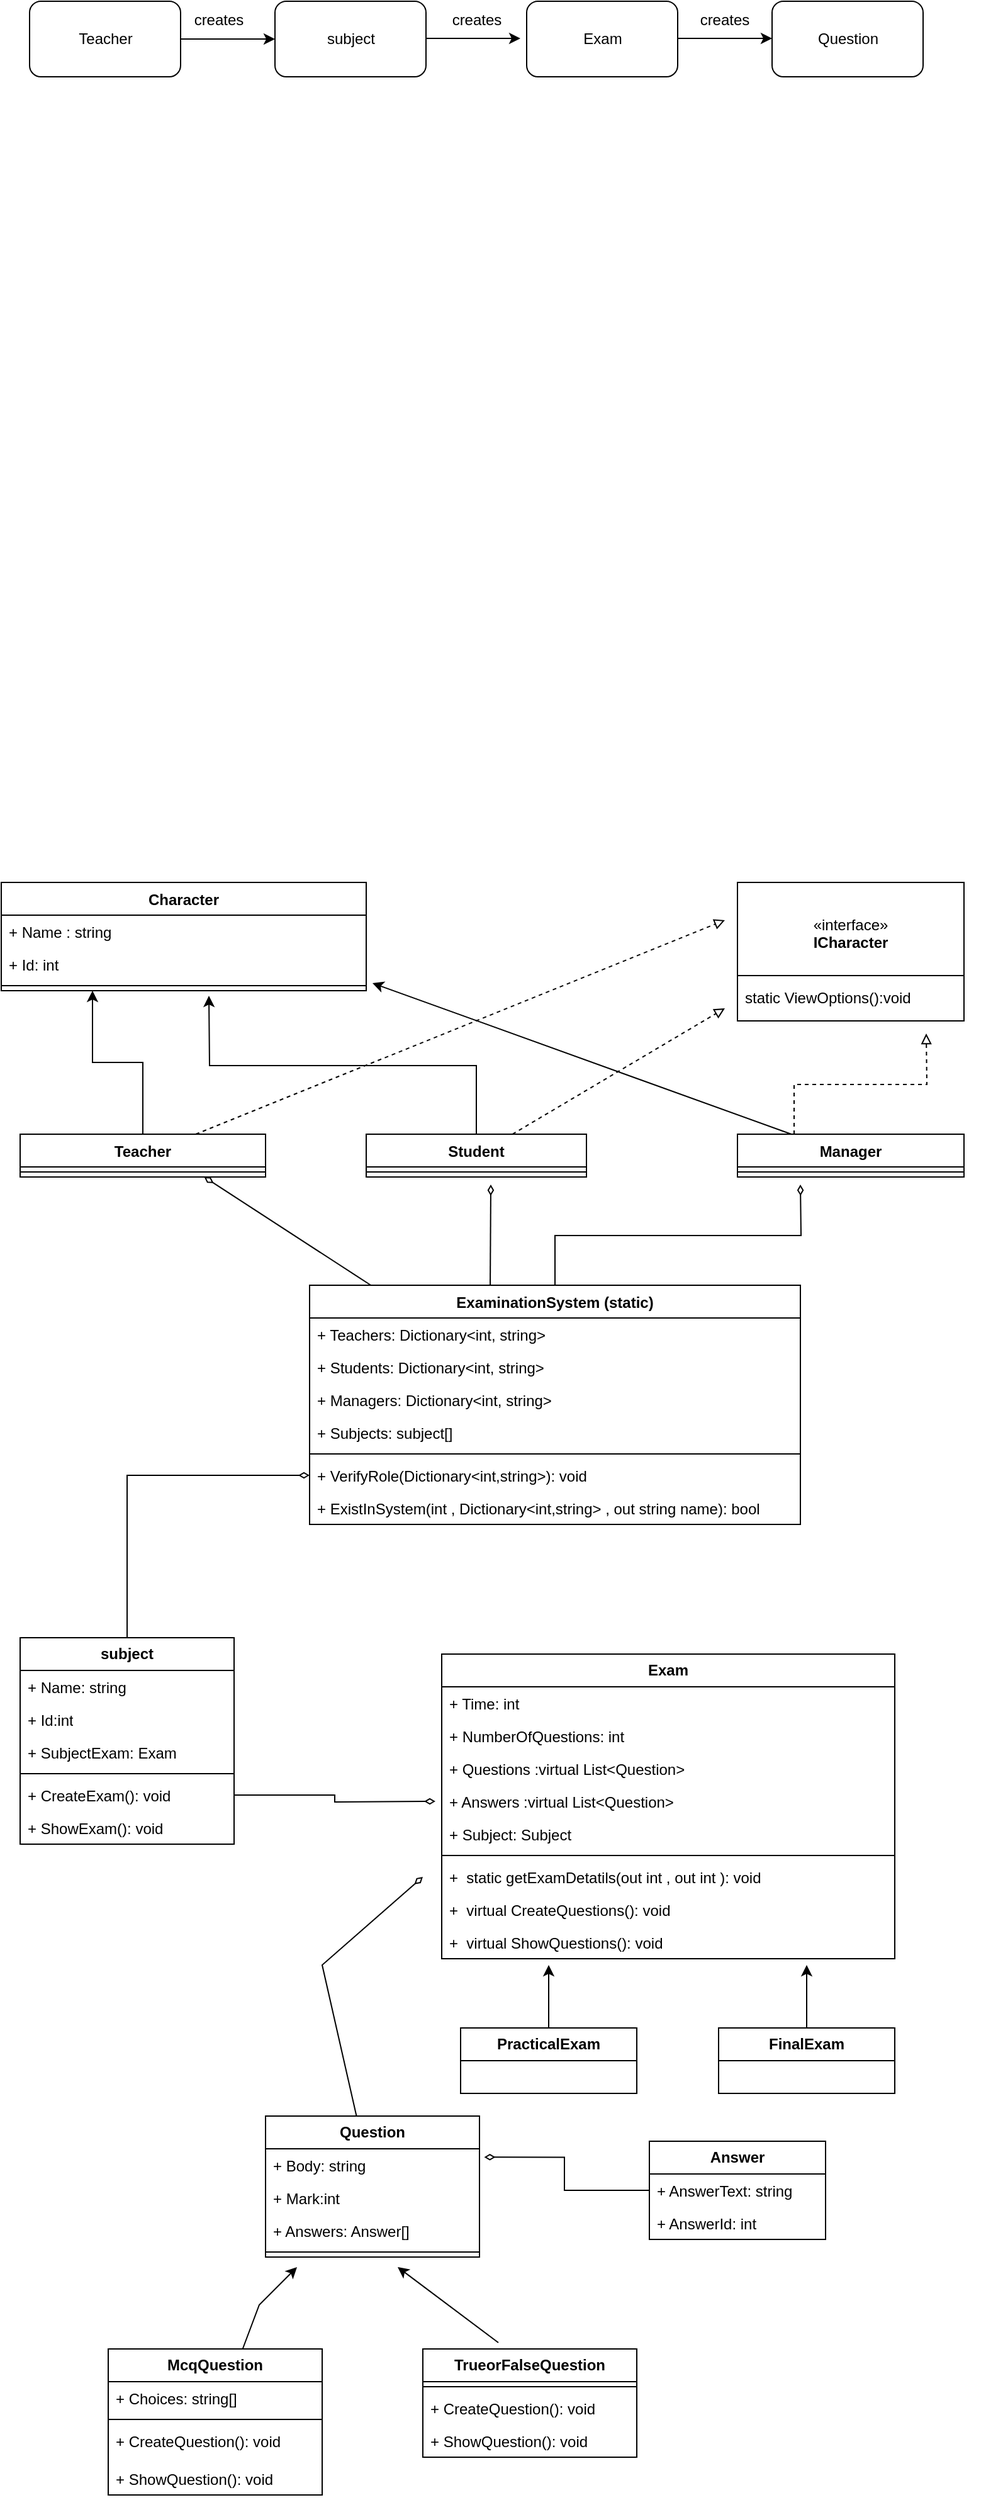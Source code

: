 <mxfile version="24.4.0" type="device">
  <diagram name="Page-1" id="KX_StO38O2NihVAVDzKb">
    <mxGraphModel dx="3970" dy="2595" grid="1" gridSize="10" guides="1" tooltips="1" connect="1" arrows="1" fold="1" page="1" pageScale="1" pageWidth="850" pageHeight="1100" math="0" shadow="0">
      <root>
        <mxCell id="0" />
        <mxCell id="1" parent="0" />
        <mxCell id="VB2aByQX2R5_YcC8xGIF-22" style="edgeStyle=orthogonalEdgeStyle;rounded=0;orthogonalLoop=1;jettySize=auto;html=1;exitX=0.5;exitY=0;exitDx=0;exitDy=0;" edge="1" parent="1" source="VB2aByQX2R5_YcC8xGIF-23">
          <mxGeometry relative="1" as="geometry">
            <mxPoint x="450" y="1820" as="targetPoint" />
          </mxGeometry>
        </mxCell>
        <mxCell id="VB2aByQX2R5_YcC8xGIF-23" value="&lt;b&gt;PracticalExam&lt;/b&gt;" style="swimlane;fontStyle=0;childLayout=stackLayout;horizontal=1;startSize=26;fillColor=none;horizontalStack=0;resizeParent=1;resizeParentMax=0;resizeLast=0;collapsible=1;marginBottom=0;whiteSpace=wrap;html=1;" vertex="1" parent="1">
          <mxGeometry x="380" y="1870" width="140" height="52" as="geometry" />
        </mxCell>
        <mxCell id="VB2aByQX2R5_YcC8xGIF-24" style="edgeStyle=orthogonalEdgeStyle;rounded=0;orthogonalLoop=1;jettySize=auto;html=1;" edge="1" parent="1" source="VB2aByQX2R5_YcC8xGIF-25">
          <mxGeometry relative="1" as="geometry">
            <mxPoint x="655" y="1820" as="targetPoint" />
          </mxGeometry>
        </mxCell>
        <mxCell id="VB2aByQX2R5_YcC8xGIF-25" value="&lt;b&gt;FinalExam&lt;/b&gt;" style="swimlane;fontStyle=0;childLayout=stackLayout;horizontal=1;startSize=26;fillColor=none;horizontalStack=0;resizeParent=1;resizeParentMax=0;resizeLast=0;collapsible=1;marginBottom=0;whiteSpace=wrap;html=1;" vertex="1" parent="1">
          <mxGeometry x="585" y="1870" width="140" height="52" as="geometry" />
        </mxCell>
        <mxCell id="VB2aByQX2R5_YcC8xGIF-26" value="&lt;b&gt;Answer&lt;/b&gt;" style="swimlane;fontStyle=0;childLayout=stackLayout;horizontal=1;startSize=26;fillColor=none;horizontalStack=0;resizeParent=1;resizeParentMax=0;resizeLast=0;collapsible=1;marginBottom=0;whiteSpace=wrap;html=1;" vertex="1" parent="1">
          <mxGeometry x="530" y="1960" width="140" height="78" as="geometry" />
        </mxCell>
        <mxCell id="VB2aByQX2R5_YcC8xGIF-27" value="+ AnswerText: string" style="text;strokeColor=none;fillColor=none;align=left;verticalAlign=top;spacingLeft=4;spacingRight=4;overflow=hidden;rotatable=0;points=[[0,0.5],[1,0.5]];portConstraint=eastwest;whiteSpace=wrap;html=1;" vertex="1" parent="VB2aByQX2R5_YcC8xGIF-26">
          <mxGeometry y="26" width="140" height="26" as="geometry" />
        </mxCell>
        <mxCell id="VB2aByQX2R5_YcC8xGIF-28" value="+ AnswerId: int" style="text;strokeColor=none;fillColor=none;align=left;verticalAlign=top;spacingLeft=4;spacingRight=4;overflow=hidden;rotatable=0;points=[[0,0.5],[1,0.5]];portConstraint=eastwest;whiteSpace=wrap;html=1;" vertex="1" parent="VB2aByQX2R5_YcC8xGIF-26">
          <mxGeometry y="52" width="140" height="26" as="geometry" />
        </mxCell>
        <mxCell id="VB2aByQX2R5_YcC8xGIF-29" style="edgeStyle=orthogonalEdgeStyle;rounded=0;orthogonalLoop=1;jettySize=auto;html=1;endArrow=diamondThin;endFill=0;" edge="1" parent="1" source="VB2aByQX2R5_YcC8xGIF-32">
          <mxGeometry relative="1" as="geometry">
            <mxPoint x="650" y="1200" as="targetPoint" />
          </mxGeometry>
        </mxCell>
        <mxCell id="VB2aByQX2R5_YcC8xGIF-30" style="rounded=0;orthogonalLoop=1;jettySize=auto;html=1;exitX=0.368;exitY=0;exitDx=0;exitDy=0;exitPerimeter=0;endArrow=diamondThin;endFill=0;" edge="1" parent="1" source="VB2aByQX2R5_YcC8xGIF-32">
          <mxGeometry relative="1" as="geometry">
            <mxPoint x="404" y="1200" as="targetPoint" />
          </mxGeometry>
        </mxCell>
        <mxCell id="VB2aByQX2R5_YcC8xGIF-31" style="rounded=0;orthogonalLoop=1;jettySize=auto;html=1;entryX=0.75;entryY=1;entryDx=0;entryDy=0;endArrow=diamondThin;endFill=0;" edge="1" parent="1" source="VB2aByQX2R5_YcC8xGIF-32" target="VB2aByQX2R5_YcC8xGIF-49">
          <mxGeometry relative="1" as="geometry" />
        </mxCell>
        <mxCell id="VB2aByQX2R5_YcC8xGIF-32" value="ExaminationSystem (static)" style="swimlane;fontStyle=1;align=center;verticalAlign=top;childLayout=stackLayout;horizontal=1;startSize=26;horizontalStack=0;resizeParent=1;resizeParentMax=0;resizeLast=0;collapsible=1;marginBottom=0;whiteSpace=wrap;html=1;" vertex="1" parent="1">
          <mxGeometry x="260" y="1280" width="390" height="190" as="geometry" />
        </mxCell>
        <mxCell id="VB2aByQX2R5_YcC8xGIF-33" value="+ Teachers:&amp;nbsp;Dictionary&amp;lt;int, string&amp;gt;" style="text;strokeColor=none;fillColor=none;align=left;verticalAlign=top;spacingLeft=4;spacingRight=4;overflow=hidden;rotatable=0;points=[[0,0.5],[1,0.5]];portConstraint=eastwest;whiteSpace=wrap;html=1;" vertex="1" parent="VB2aByQX2R5_YcC8xGIF-32">
          <mxGeometry y="26" width="390" height="26" as="geometry" />
        </mxCell>
        <mxCell id="VB2aByQX2R5_YcC8xGIF-34" value="+ Students:&amp;nbsp;Dictionary&amp;lt;int, string&amp;gt;" style="text;strokeColor=none;fillColor=none;align=left;verticalAlign=top;spacingLeft=4;spacingRight=4;overflow=hidden;rotatable=0;points=[[0,0.5],[1,0.5]];portConstraint=eastwest;whiteSpace=wrap;html=1;" vertex="1" parent="VB2aByQX2R5_YcC8xGIF-32">
          <mxGeometry y="52" width="390" height="26" as="geometry" />
        </mxCell>
        <mxCell id="VB2aByQX2R5_YcC8xGIF-35" value="+ Managers:&amp;nbsp;Dictionary&amp;lt;int, string&amp;gt;" style="text;strokeColor=none;fillColor=none;align=left;verticalAlign=top;spacingLeft=4;spacingRight=4;overflow=hidden;rotatable=0;points=[[0,0.5],[1,0.5]];portConstraint=eastwest;whiteSpace=wrap;html=1;" vertex="1" parent="VB2aByQX2R5_YcC8xGIF-32">
          <mxGeometry y="78" width="390" height="26" as="geometry" />
        </mxCell>
        <mxCell id="VB2aByQX2R5_YcC8xGIF-36" value="+ Subjects: subject[]" style="text;strokeColor=none;fillColor=none;align=left;verticalAlign=top;spacingLeft=4;spacingRight=4;overflow=hidden;rotatable=0;points=[[0,0.5],[1,0.5]];portConstraint=eastwest;whiteSpace=wrap;html=1;" vertex="1" parent="VB2aByQX2R5_YcC8xGIF-32">
          <mxGeometry y="104" width="390" height="26" as="geometry" />
        </mxCell>
        <mxCell id="VB2aByQX2R5_YcC8xGIF-37" value="" style="line;strokeWidth=1;fillColor=none;align=left;verticalAlign=middle;spacingTop=-1;spacingLeft=3;spacingRight=3;rotatable=0;labelPosition=right;points=[];portConstraint=eastwest;strokeColor=inherit;" vertex="1" parent="VB2aByQX2R5_YcC8xGIF-32">
          <mxGeometry y="130" width="390" height="8" as="geometry" />
        </mxCell>
        <mxCell id="VB2aByQX2R5_YcC8xGIF-38" value="+ VerifyRole(Dictionary&amp;lt;int,string&amp;gt;): void" style="text;strokeColor=none;fillColor=none;align=left;verticalAlign=top;spacingLeft=4;spacingRight=4;overflow=hidden;rotatable=0;points=[[0,0.5],[1,0.5]];portConstraint=eastwest;whiteSpace=wrap;html=1;" vertex="1" parent="VB2aByQX2R5_YcC8xGIF-32">
          <mxGeometry y="138" width="390" height="26" as="geometry" />
        </mxCell>
        <mxCell id="VB2aByQX2R5_YcC8xGIF-39" value="+ ExistInSystem(int , Dictionary&amp;lt;int,string&amp;gt; , out string name): bool" style="text;strokeColor=none;fillColor=none;align=left;verticalAlign=top;spacingLeft=4;spacingRight=4;overflow=hidden;rotatable=0;points=[[0,0.5],[1,0.5]];portConstraint=eastwest;whiteSpace=wrap;html=1;" vertex="1" parent="VB2aByQX2R5_YcC8xGIF-32">
          <mxGeometry y="164" width="390" height="26" as="geometry" />
        </mxCell>
        <mxCell id="VB2aByQX2R5_YcC8xGIF-40" value="Character" style="swimlane;fontStyle=1;align=center;verticalAlign=top;childLayout=stackLayout;horizontal=1;startSize=26;horizontalStack=0;resizeParent=1;resizeParentMax=0;resizeLast=0;collapsible=1;marginBottom=0;whiteSpace=wrap;html=1;" vertex="1" parent="1">
          <mxGeometry x="15" y="960" width="290" height="86" as="geometry" />
        </mxCell>
        <mxCell id="VB2aByQX2R5_YcC8xGIF-41" value="+ Name : string" style="text;strokeColor=none;fillColor=none;align=left;verticalAlign=top;spacingLeft=4;spacingRight=4;overflow=hidden;rotatable=0;points=[[0,0.5],[1,0.5]];portConstraint=eastwest;whiteSpace=wrap;html=1;" vertex="1" parent="VB2aByQX2R5_YcC8xGIF-40">
          <mxGeometry y="26" width="290" height="26" as="geometry" />
        </mxCell>
        <mxCell id="VB2aByQX2R5_YcC8xGIF-42" value="+ Id: int" style="text;strokeColor=none;fillColor=none;align=left;verticalAlign=top;spacingLeft=4;spacingRight=4;overflow=hidden;rotatable=0;points=[[0,0.5],[1,0.5]];portConstraint=eastwest;whiteSpace=wrap;html=1;" vertex="1" parent="VB2aByQX2R5_YcC8xGIF-40">
          <mxGeometry y="52" width="290" height="26" as="geometry" />
        </mxCell>
        <mxCell id="VB2aByQX2R5_YcC8xGIF-43" value="" style="line;strokeWidth=1;fillColor=none;align=left;verticalAlign=middle;spacingTop=-1;spacingLeft=3;spacingRight=3;rotatable=0;labelPosition=right;points=[];portConstraint=eastwest;strokeColor=inherit;" vertex="1" parent="VB2aByQX2R5_YcC8xGIF-40">
          <mxGeometry y="78" width="290" height="8" as="geometry" />
        </mxCell>
        <mxCell id="VB2aByQX2R5_YcC8xGIF-44" value="«interface»&lt;br&gt;&lt;span style=&quot;font-weight: 700;&quot;&gt;ICharacter&lt;/span&gt;&lt;div&gt;&lt;span style=&quot;font-weight: 700;&quot;&gt;&lt;br&gt;&lt;/span&gt;&lt;/div&gt;&lt;div&gt;&lt;span style=&quot;color: rgba(0, 0, 0, 0); font-family: monospace; font-size: 0px; text-align: start; text-wrap: nowrap;&quot;&gt;%3CmxGraphModel%3E%3Croot%3E%3CmxCell%20id%3D%220%22%2F%3E%3CmxCell%20id%3D%221%22%20parent%3D%220%22%2F%3E%3CmxCell%20id%3D%222%22%20value%3D%22%22%20style%3D%22line%3BstrokeWidth%3D1%3BfillColor%3Dnone%3Balign%3Dleft%3BverticalAlign%3Dmiddle%3BspacingTop%3D-1%3BspacingLeft%3D3%3BspacingRight%3D3%3Brotatable%3D0%3BlabelPosition%3Dright%3Bpoints%3D%5B%5D%3BportConstraint%3Deastwest%3BstrokeColor%3Dinherit%3B%22%20vertex%3D%221%22%20parent%3D%221%22%3E%3CmxGeometry%20x%3D%22385%22%20y%3D%221030%22%20width%3D%2265%22%20height%3D%228%22%20as%3D%22geometry%22%2F%3E%3C%2FmxCell%3E%3C%2Froot%3E%3C%2FmxGraphModel%3E&lt;/span&gt;&lt;span style=&quot;background-color: initial; font-size: 0px; text-wrap: nowrap;&quot;&gt;&lt;font face=&quot;monospace&quot; color=&quot;rgba(0, 0, 0, 0)&quot;&gt;static abstract void ViewOptions()&lt;/font&gt;&lt;/span&gt;&lt;span style=&quot;font-weight: 700;&quot;&gt;&lt;br&gt;&lt;/span&gt;&lt;/div&gt;" style="html=1;whiteSpace=wrap;" vertex="1" parent="1">
          <mxGeometry x="600" y="960" width="180" height="110" as="geometry" />
        </mxCell>
        <mxCell id="VB2aByQX2R5_YcC8xGIF-45" value="static ViewOptions():void" style="text;strokeColor=none;fillColor=none;align=left;verticalAlign=top;spacingLeft=4;spacingRight=4;overflow=hidden;rotatable=0;points=[[0,0.5],[1,0.5]];portConstraint=eastwest;whiteSpace=wrap;html=1;" vertex="1" parent="1">
          <mxGeometry x="600" y="1038" width="210" height="26" as="geometry" />
        </mxCell>
        <mxCell id="VB2aByQX2R5_YcC8xGIF-46" value="" style="line;strokeWidth=1;fillColor=none;align=left;verticalAlign=middle;spacingTop=-1;spacingLeft=3;spacingRight=3;rotatable=0;labelPosition=right;points=[];portConstraint=eastwest;strokeColor=inherit;" vertex="1" parent="1">
          <mxGeometry x="600" y="1030" width="180" height="8" as="geometry" />
        </mxCell>
        <mxCell id="VB2aByQX2R5_YcC8xGIF-47" style="edgeStyle=orthogonalEdgeStyle;rounded=0;orthogonalLoop=1;jettySize=auto;html=1;exitX=0.5;exitY=0;exitDx=0;exitDy=0;entryX=0.25;entryY=1;entryDx=0;entryDy=0;" edge="1" parent="1" source="VB2aByQX2R5_YcC8xGIF-49" target="VB2aByQX2R5_YcC8xGIF-40">
          <mxGeometry relative="1" as="geometry" />
        </mxCell>
        <mxCell id="VB2aByQX2R5_YcC8xGIF-48" style="rounded=0;orthogonalLoop=1;jettySize=auto;html=1;dashed=1;endArrow=block;endFill=0;" edge="1" parent="1" source="VB2aByQX2R5_YcC8xGIF-49">
          <mxGeometry relative="1" as="geometry">
            <mxPoint x="590" y="990" as="targetPoint" />
          </mxGeometry>
        </mxCell>
        <mxCell id="VB2aByQX2R5_YcC8xGIF-49" value="Teacher" style="swimlane;fontStyle=1;align=center;verticalAlign=top;childLayout=stackLayout;horizontal=1;startSize=26;horizontalStack=0;resizeParent=1;resizeParentMax=0;resizeLast=0;collapsible=1;marginBottom=0;whiteSpace=wrap;html=1;" vertex="1" parent="1">
          <mxGeometry x="30" y="1160" width="195" height="34" as="geometry" />
        </mxCell>
        <mxCell id="VB2aByQX2R5_YcC8xGIF-50" value="" style="line;strokeWidth=1;fillColor=none;align=left;verticalAlign=middle;spacingTop=-1;spacingLeft=3;spacingRight=3;rotatable=0;labelPosition=right;points=[];portConstraint=eastwest;strokeColor=inherit;" vertex="1" parent="VB2aByQX2R5_YcC8xGIF-49">
          <mxGeometry y="26" width="195" height="8" as="geometry" />
        </mxCell>
        <mxCell id="VB2aByQX2R5_YcC8xGIF-51" style="edgeStyle=orthogonalEdgeStyle;rounded=0;orthogonalLoop=1;jettySize=auto;html=1;exitX=0.5;exitY=0;exitDx=0;exitDy=0;" edge="1" parent="1" source="VB2aByQX2R5_YcC8xGIF-53">
          <mxGeometry relative="1" as="geometry">
            <mxPoint x="180" y="1050" as="targetPoint" />
          </mxGeometry>
        </mxCell>
        <mxCell id="VB2aByQX2R5_YcC8xGIF-52" style="rounded=0;orthogonalLoop=1;jettySize=auto;html=1;dashed=1;endArrow=block;endFill=0;" edge="1" parent="1" source="VB2aByQX2R5_YcC8xGIF-53">
          <mxGeometry relative="1" as="geometry">
            <mxPoint x="590" y="1060" as="targetPoint" />
          </mxGeometry>
        </mxCell>
        <mxCell id="VB2aByQX2R5_YcC8xGIF-53" value="Student" style="swimlane;fontStyle=1;align=center;verticalAlign=top;childLayout=stackLayout;horizontal=1;startSize=26;horizontalStack=0;resizeParent=1;resizeParentMax=0;resizeLast=0;collapsible=1;marginBottom=0;whiteSpace=wrap;html=1;" vertex="1" parent="1">
          <mxGeometry x="305" y="1160" width="175" height="34" as="geometry" />
        </mxCell>
        <mxCell id="VB2aByQX2R5_YcC8xGIF-54" value="" style="line;strokeWidth=1;fillColor=none;align=left;verticalAlign=middle;spacingTop=-1;spacingLeft=3;spacingRight=3;rotatable=0;labelPosition=right;points=[];portConstraint=eastwest;strokeColor=inherit;" vertex="1" parent="VB2aByQX2R5_YcC8xGIF-53">
          <mxGeometry y="26" width="175" height="8" as="geometry" />
        </mxCell>
        <mxCell id="VB2aByQX2R5_YcC8xGIF-55" style="rounded=0;orthogonalLoop=1;jettySize=auto;html=1;" edge="1" parent="1" source="VB2aByQX2R5_YcC8xGIF-57">
          <mxGeometry relative="1" as="geometry">
            <mxPoint x="310" y="1040" as="targetPoint" />
          </mxGeometry>
        </mxCell>
        <mxCell id="VB2aByQX2R5_YcC8xGIF-56" style="edgeStyle=orthogonalEdgeStyle;rounded=0;orthogonalLoop=1;jettySize=auto;html=1;exitX=0.25;exitY=0;exitDx=0;exitDy=0;dashed=1;endArrow=block;endFill=0;" edge="1" parent="1" source="VB2aByQX2R5_YcC8xGIF-57">
          <mxGeometry relative="1" as="geometry">
            <mxPoint x="750" y="1080" as="targetPoint" />
          </mxGeometry>
        </mxCell>
        <mxCell id="VB2aByQX2R5_YcC8xGIF-57" value="Manager" style="swimlane;fontStyle=1;align=center;verticalAlign=top;childLayout=stackLayout;horizontal=1;startSize=26;horizontalStack=0;resizeParent=1;resizeParentMax=0;resizeLast=0;collapsible=1;marginBottom=0;whiteSpace=wrap;html=1;" vertex="1" parent="1">
          <mxGeometry x="600" y="1160" width="180" height="34" as="geometry" />
        </mxCell>
        <mxCell id="VB2aByQX2R5_YcC8xGIF-58" value="" style="line;strokeWidth=1;fillColor=none;align=left;verticalAlign=middle;spacingTop=-1;spacingLeft=3;spacingRight=3;rotatable=0;labelPosition=right;points=[];portConstraint=eastwest;strokeColor=inherit;" vertex="1" parent="VB2aByQX2R5_YcC8xGIF-57">
          <mxGeometry y="26" width="180" height="8" as="geometry" />
        </mxCell>
        <mxCell id="VB2aByQX2R5_YcC8xGIF-59" style="edgeStyle=orthogonalEdgeStyle;rounded=0;orthogonalLoop=1;jettySize=auto;html=1;entryX=0;entryY=0.5;entryDx=0;entryDy=0;endArrow=diamondThin;endFill=0;" edge="1" parent="1" source="VB2aByQX2R5_YcC8xGIF-60" target="VB2aByQX2R5_YcC8xGIF-38">
          <mxGeometry relative="1" as="geometry" />
        </mxCell>
        <mxCell id="VB2aByQX2R5_YcC8xGIF-60" value="&lt;b&gt;subject&lt;/b&gt;" style="swimlane;fontStyle=0;childLayout=stackLayout;horizontal=1;startSize=26;fillColor=none;horizontalStack=0;resizeParent=1;resizeParentMax=0;resizeLast=0;collapsible=1;marginBottom=0;whiteSpace=wrap;html=1;" vertex="1" parent="1">
          <mxGeometry x="30" y="1560" width="170" height="164" as="geometry" />
        </mxCell>
        <mxCell id="VB2aByQX2R5_YcC8xGIF-61" value="+ Name: string" style="text;strokeColor=none;fillColor=none;align=left;verticalAlign=top;spacingLeft=4;spacingRight=4;overflow=hidden;rotatable=0;points=[[0,0.5],[1,0.5]];portConstraint=eastwest;whiteSpace=wrap;html=1;" vertex="1" parent="VB2aByQX2R5_YcC8xGIF-60">
          <mxGeometry y="26" width="170" height="26" as="geometry" />
        </mxCell>
        <mxCell id="VB2aByQX2R5_YcC8xGIF-62" value="+ Id:int&lt;div&gt;&lt;br&gt;&lt;/div&gt;" style="text;strokeColor=none;fillColor=none;align=left;verticalAlign=top;spacingLeft=4;spacingRight=4;overflow=hidden;rotatable=0;points=[[0,0.5],[1,0.5]];portConstraint=eastwest;whiteSpace=wrap;html=1;" vertex="1" parent="VB2aByQX2R5_YcC8xGIF-60">
          <mxGeometry y="52" width="170" height="26" as="geometry" />
        </mxCell>
        <mxCell id="VB2aByQX2R5_YcC8xGIF-63" value="+ SubjectExam: Exam" style="text;strokeColor=none;fillColor=none;align=left;verticalAlign=top;spacingLeft=4;spacingRight=4;overflow=hidden;rotatable=0;points=[[0,0.5],[1,0.5]];portConstraint=eastwest;whiteSpace=wrap;html=1;" vertex="1" parent="VB2aByQX2R5_YcC8xGIF-60">
          <mxGeometry y="78" width="170" height="26" as="geometry" />
        </mxCell>
        <mxCell id="VB2aByQX2R5_YcC8xGIF-64" style="edgeStyle=orthogonalEdgeStyle;rounded=0;orthogonalLoop=1;jettySize=auto;html=1;endArrow=diamondThin;endFill=0;" edge="1" parent="VB2aByQX2R5_YcC8xGIF-60" source="VB2aByQX2R5_YcC8xGIF-66">
          <mxGeometry relative="1" as="geometry">
            <mxPoint x="330" y="130" as="targetPoint" />
          </mxGeometry>
        </mxCell>
        <mxCell id="VB2aByQX2R5_YcC8xGIF-65" value="" style="line;strokeWidth=1;fillColor=none;align=left;verticalAlign=middle;spacingTop=-1;spacingLeft=3;spacingRight=3;rotatable=0;labelPosition=right;points=[];portConstraint=eastwest;strokeColor=inherit;" vertex="1" parent="VB2aByQX2R5_YcC8xGIF-60">
          <mxGeometry y="104" width="170" height="8" as="geometry" />
        </mxCell>
        <mxCell id="VB2aByQX2R5_YcC8xGIF-66" value="+ CreateExam(): void" style="text;strokeColor=none;fillColor=none;align=left;verticalAlign=top;spacingLeft=4;spacingRight=4;overflow=hidden;rotatable=0;points=[[0,0.5],[1,0.5]];portConstraint=eastwest;whiteSpace=wrap;html=1;" vertex="1" parent="VB2aByQX2R5_YcC8xGIF-60">
          <mxGeometry y="112" width="170" height="26" as="geometry" />
        </mxCell>
        <mxCell id="VB2aByQX2R5_YcC8xGIF-67" value="+ ShowExam(): void" style="text;strokeColor=none;fillColor=none;align=left;verticalAlign=top;spacingLeft=4;spacingRight=4;overflow=hidden;rotatable=0;points=[[0,0.5],[1,0.5]];portConstraint=eastwest;whiteSpace=wrap;html=1;" vertex="1" parent="VB2aByQX2R5_YcC8xGIF-60">
          <mxGeometry y="138" width="170" height="26" as="geometry" />
        </mxCell>
        <mxCell id="VB2aByQX2R5_YcC8xGIF-68" value="&lt;b&gt;Exam&lt;/b&gt;" style="swimlane;fontStyle=0;childLayout=stackLayout;horizontal=1;startSize=26;fillColor=none;horizontalStack=0;resizeParent=1;resizeParentMax=0;resizeLast=0;collapsible=1;marginBottom=0;whiteSpace=wrap;html=1;" vertex="1" parent="1">
          <mxGeometry x="365" y="1573" width="360" height="242" as="geometry" />
        </mxCell>
        <mxCell id="VB2aByQX2R5_YcC8xGIF-69" value="+ Time: int" style="text;strokeColor=none;fillColor=none;align=left;verticalAlign=top;spacingLeft=4;spacingRight=4;overflow=hidden;rotatable=0;points=[[0,0.5],[1,0.5]];portConstraint=eastwest;whiteSpace=wrap;html=1;" vertex="1" parent="VB2aByQX2R5_YcC8xGIF-68">
          <mxGeometry y="26" width="360" height="26" as="geometry" />
        </mxCell>
        <mxCell id="VB2aByQX2R5_YcC8xGIF-70" value="+ NumberOfQuestions: int" style="text;strokeColor=none;fillColor=none;align=left;verticalAlign=top;spacingLeft=4;spacingRight=4;overflow=hidden;rotatable=0;points=[[0,0.5],[1,0.5]];portConstraint=eastwest;whiteSpace=wrap;html=1;" vertex="1" parent="VB2aByQX2R5_YcC8xGIF-68">
          <mxGeometry y="52" width="360" height="26" as="geometry" />
        </mxCell>
        <mxCell id="VB2aByQX2R5_YcC8xGIF-71" value="+ Questions :virtual List&amp;lt;Question&amp;gt;&amp;nbsp;" style="text;strokeColor=none;fillColor=none;align=left;verticalAlign=top;spacingLeft=4;spacingRight=4;overflow=hidden;rotatable=0;points=[[0,0.5],[1,0.5]];portConstraint=eastwest;whiteSpace=wrap;html=1;" vertex="1" parent="VB2aByQX2R5_YcC8xGIF-68">
          <mxGeometry y="78" width="360" height="26" as="geometry" />
        </mxCell>
        <mxCell id="VB2aByQX2R5_YcC8xGIF-72" value="+ Answers :virtual List&amp;lt;Question&amp;gt;&amp;nbsp;" style="text;strokeColor=none;fillColor=none;align=left;verticalAlign=top;spacingLeft=4;spacingRight=4;overflow=hidden;rotatable=0;points=[[0,0.5],[1,0.5]];portConstraint=eastwest;whiteSpace=wrap;html=1;" vertex="1" parent="VB2aByQX2R5_YcC8xGIF-68">
          <mxGeometry y="104" width="360" height="26" as="geometry" />
        </mxCell>
        <mxCell id="VB2aByQX2R5_YcC8xGIF-73" value="+ Subject: Subject" style="text;strokeColor=none;fillColor=none;align=left;verticalAlign=top;spacingLeft=4;spacingRight=4;overflow=hidden;rotatable=0;points=[[0,0.5],[1,0.5]];portConstraint=eastwest;whiteSpace=wrap;html=1;" vertex="1" parent="VB2aByQX2R5_YcC8xGIF-68">
          <mxGeometry y="130" width="360" height="26" as="geometry" />
        </mxCell>
        <mxCell id="VB2aByQX2R5_YcC8xGIF-74" value="" style="line;strokeWidth=1;fillColor=none;align=left;verticalAlign=middle;spacingTop=-1;spacingLeft=3;spacingRight=3;rotatable=0;labelPosition=right;points=[];portConstraint=eastwest;strokeColor=inherit;" vertex="1" parent="VB2aByQX2R5_YcC8xGIF-68">
          <mxGeometry y="156" width="360" height="8" as="geometry" />
        </mxCell>
        <mxCell id="VB2aByQX2R5_YcC8xGIF-75" value="+&amp;nbsp; static getExamDetatils(out int , out int ): void" style="text;strokeColor=none;fillColor=none;align=left;verticalAlign=top;spacingLeft=4;spacingRight=4;overflow=hidden;rotatable=0;points=[[0,0.5],[1,0.5]];portConstraint=eastwest;whiteSpace=wrap;html=1;" vertex="1" parent="VB2aByQX2R5_YcC8xGIF-68">
          <mxGeometry y="164" width="360" height="26" as="geometry" />
        </mxCell>
        <mxCell id="VB2aByQX2R5_YcC8xGIF-76" value="+&amp;nbsp; virtual CreateQuestions(): void" style="text;strokeColor=none;fillColor=none;align=left;verticalAlign=top;spacingLeft=4;spacingRight=4;overflow=hidden;rotatable=0;points=[[0,0.5],[1,0.5]];portConstraint=eastwest;whiteSpace=wrap;html=1;" vertex="1" parent="VB2aByQX2R5_YcC8xGIF-68">
          <mxGeometry y="190" width="360" height="26" as="geometry" />
        </mxCell>
        <mxCell id="VB2aByQX2R5_YcC8xGIF-77" value="+&amp;nbsp; virtual ShowQuestions(): void" style="text;strokeColor=none;fillColor=none;align=left;verticalAlign=top;spacingLeft=4;spacingRight=4;overflow=hidden;rotatable=0;points=[[0,0.5],[1,0.5]];portConstraint=eastwest;whiteSpace=wrap;html=1;" vertex="1" parent="VB2aByQX2R5_YcC8xGIF-68">
          <mxGeometry y="216" width="360" height="26" as="geometry" />
        </mxCell>
        <mxCell id="VB2aByQX2R5_YcC8xGIF-78" style="rounded=0;orthogonalLoop=1;jettySize=auto;html=1;endArrow=diamondThin;endFill=0;" edge="1" parent="1" source="VB2aByQX2R5_YcC8xGIF-79">
          <mxGeometry relative="1" as="geometry">
            <mxPoint x="350" y="1750" as="targetPoint" />
            <Array as="points">
              <mxPoint x="270" y="1820" />
            </Array>
          </mxGeometry>
        </mxCell>
        <mxCell id="VB2aByQX2R5_YcC8xGIF-79" value="&lt;b&gt;Question&lt;/b&gt;" style="swimlane;fontStyle=0;childLayout=stackLayout;horizontal=1;startSize=26;fillColor=none;horizontalStack=0;resizeParent=1;resizeParentMax=0;resizeLast=0;collapsible=1;marginBottom=0;whiteSpace=wrap;html=1;" vertex="1" parent="1">
          <mxGeometry x="225" y="1940" width="170" height="112" as="geometry" />
        </mxCell>
        <mxCell id="VB2aByQX2R5_YcC8xGIF-80" value="+ Body: string" style="text;strokeColor=none;fillColor=none;align=left;verticalAlign=top;spacingLeft=4;spacingRight=4;overflow=hidden;rotatable=0;points=[[0,0.5],[1,0.5]];portConstraint=eastwest;whiteSpace=wrap;html=1;" vertex="1" parent="VB2aByQX2R5_YcC8xGIF-79">
          <mxGeometry y="26" width="170" height="26" as="geometry" />
        </mxCell>
        <mxCell id="VB2aByQX2R5_YcC8xGIF-81" value="+ Mark:int&lt;div&gt;&lt;br&gt;&lt;/div&gt;" style="text;strokeColor=none;fillColor=none;align=left;verticalAlign=top;spacingLeft=4;spacingRight=4;overflow=hidden;rotatable=0;points=[[0,0.5],[1,0.5]];portConstraint=eastwest;whiteSpace=wrap;html=1;" vertex="1" parent="VB2aByQX2R5_YcC8xGIF-79">
          <mxGeometry y="52" width="170" height="26" as="geometry" />
        </mxCell>
        <mxCell id="VB2aByQX2R5_YcC8xGIF-82" value="+ Answers: Answer[]" style="text;strokeColor=none;fillColor=none;align=left;verticalAlign=top;spacingLeft=4;spacingRight=4;overflow=hidden;rotatable=0;points=[[0,0.5],[1,0.5]];portConstraint=eastwest;whiteSpace=wrap;html=1;" vertex="1" parent="VB2aByQX2R5_YcC8xGIF-79">
          <mxGeometry y="78" width="170" height="26" as="geometry" />
        </mxCell>
        <mxCell id="VB2aByQX2R5_YcC8xGIF-83" value="" style="line;strokeWidth=1;fillColor=none;align=left;verticalAlign=middle;spacingTop=-1;spacingLeft=3;spacingRight=3;rotatable=0;labelPosition=right;points=[];portConstraint=eastwest;strokeColor=inherit;" vertex="1" parent="VB2aByQX2R5_YcC8xGIF-79">
          <mxGeometry y="104" width="170" height="8" as="geometry" />
        </mxCell>
        <mxCell id="VB2aByQX2R5_YcC8xGIF-84" value="&lt;b&gt;McqQuestion&lt;/b&gt;" style="swimlane;fontStyle=0;childLayout=stackLayout;horizontal=1;startSize=26;fillColor=none;horizontalStack=0;resizeParent=1;resizeParentMax=0;resizeLast=0;collapsible=1;marginBottom=0;whiteSpace=wrap;html=1;" vertex="1" parent="1">
          <mxGeometry x="100" y="2125" width="170" height="116" as="geometry" />
        </mxCell>
        <mxCell id="VB2aByQX2R5_YcC8xGIF-85" value="+ Choices: string[]" style="text;strokeColor=none;fillColor=none;align=left;verticalAlign=top;spacingLeft=4;spacingRight=4;overflow=hidden;rotatable=0;points=[[0,0.5],[1,0.5]];portConstraint=eastwest;whiteSpace=wrap;html=1;" vertex="1" parent="VB2aByQX2R5_YcC8xGIF-84">
          <mxGeometry y="26" width="170" height="26" as="geometry" />
        </mxCell>
        <mxCell id="VB2aByQX2R5_YcC8xGIF-86" value="" style="line;strokeWidth=1;fillColor=none;align=left;verticalAlign=middle;spacingTop=-1;spacingLeft=3;spacingRight=3;rotatable=0;labelPosition=right;points=[];portConstraint=eastwest;strokeColor=inherit;" vertex="1" parent="VB2aByQX2R5_YcC8xGIF-84">
          <mxGeometry y="52" width="170" height="8" as="geometry" />
        </mxCell>
        <mxCell id="VB2aByQX2R5_YcC8xGIF-87" value="+ CreateQuestion(): void" style="text;strokeColor=none;fillColor=none;align=left;verticalAlign=top;spacingLeft=4;spacingRight=4;overflow=hidden;rotatable=0;points=[[0,0.5],[1,0.5]];portConstraint=eastwest;whiteSpace=wrap;html=1;" vertex="1" parent="VB2aByQX2R5_YcC8xGIF-84">
          <mxGeometry y="60" width="170" height="30" as="geometry" />
        </mxCell>
        <mxCell id="VB2aByQX2R5_YcC8xGIF-88" value="+ ShowQuestion(): void" style="text;strokeColor=none;fillColor=none;align=left;verticalAlign=top;spacingLeft=4;spacingRight=4;overflow=hidden;rotatable=0;points=[[0,0.5],[1,0.5]];portConstraint=eastwest;whiteSpace=wrap;html=1;" vertex="1" parent="VB2aByQX2R5_YcC8xGIF-84">
          <mxGeometry y="90" width="170" height="26" as="geometry" />
        </mxCell>
        <mxCell id="VB2aByQX2R5_YcC8xGIF-89" value="&lt;b&gt;TrueorFalseQuestion&lt;/b&gt;" style="swimlane;fontStyle=0;childLayout=stackLayout;horizontal=1;startSize=26;fillColor=none;horizontalStack=0;resizeParent=1;resizeParentMax=0;resizeLast=0;collapsible=1;marginBottom=0;whiteSpace=wrap;html=1;" vertex="1" parent="1">
          <mxGeometry x="350" y="2125" width="170" height="86" as="geometry" />
        </mxCell>
        <mxCell id="VB2aByQX2R5_YcC8xGIF-90" value="" style="line;strokeWidth=1;fillColor=none;align=left;verticalAlign=middle;spacingTop=-1;spacingLeft=3;spacingRight=3;rotatable=0;labelPosition=right;points=[];portConstraint=eastwest;strokeColor=inherit;" vertex="1" parent="VB2aByQX2R5_YcC8xGIF-89">
          <mxGeometry y="26" width="170" height="8" as="geometry" />
        </mxCell>
        <mxCell id="VB2aByQX2R5_YcC8xGIF-91" value="+ CreateQuestion(): void" style="text;strokeColor=none;fillColor=none;align=left;verticalAlign=top;spacingLeft=4;spacingRight=4;overflow=hidden;rotatable=0;points=[[0,0.5],[1,0.5]];portConstraint=eastwest;whiteSpace=wrap;html=1;" vertex="1" parent="VB2aByQX2R5_YcC8xGIF-89">
          <mxGeometry y="34" width="170" height="26" as="geometry" />
        </mxCell>
        <mxCell id="VB2aByQX2R5_YcC8xGIF-92" value="+ ShowQuestion(): void" style="text;strokeColor=none;fillColor=none;align=left;verticalAlign=top;spacingLeft=4;spacingRight=4;overflow=hidden;rotatable=0;points=[[0,0.5],[1,0.5]];portConstraint=eastwest;whiteSpace=wrap;html=1;" vertex="1" parent="VB2aByQX2R5_YcC8xGIF-89">
          <mxGeometry y="60" width="170" height="26" as="geometry" />
        </mxCell>
        <mxCell id="VB2aByQX2R5_YcC8xGIF-93" style="rounded=0;orthogonalLoop=1;jettySize=auto;html=1;" edge="1" parent="1" source="VB2aByQX2R5_YcC8xGIF-84">
          <mxGeometry relative="1" as="geometry">
            <mxPoint x="250" y="2060" as="targetPoint" />
            <Array as="points">
              <mxPoint x="220" y="2090" />
            </Array>
          </mxGeometry>
        </mxCell>
        <mxCell id="VB2aByQX2R5_YcC8xGIF-94" style="rounded=0;orthogonalLoop=1;jettySize=auto;html=1;" edge="1" parent="1">
          <mxGeometry relative="1" as="geometry">
            <mxPoint x="410" y="2120" as="sourcePoint" />
            <mxPoint x="330" y="2060" as="targetPoint" />
          </mxGeometry>
        </mxCell>
        <mxCell id="VB2aByQX2R5_YcC8xGIF-95" style="edgeStyle=orthogonalEdgeStyle;rounded=0;orthogonalLoop=1;jettySize=auto;html=1;exitX=0;exitY=0.5;exitDx=0;exitDy=0;entryX=1.022;entryY=0.256;entryDx=0;entryDy=0;entryPerimeter=0;endArrow=diamondThin;endFill=0;" edge="1" parent="1" source="VB2aByQX2R5_YcC8xGIF-27" target="VB2aByQX2R5_YcC8xGIF-80">
          <mxGeometry relative="1" as="geometry" />
        </mxCell>
        <mxCell id="VB2aByQX2R5_YcC8xGIF-96" value="Teacher" style="rounded=1;whiteSpace=wrap;html=1;" vertex="1" parent="1">
          <mxGeometry x="37.5" y="260" width="120" height="60" as="geometry" />
        </mxCell>
        <mxCell id="VB2aByQX2R5_YcC8xGIF-97" value="subject" style="rounded=1;whiteSpace=wrap;html=1;" vertex="1" parent="1">
          <mxGeometry x="232.5" y="260" width="120" height="60" as="geometry" />
        </mxCell>
        <mxCell id="VB2aByQX2R5_YcC8xGIF-98" value="Exam" style="rounded=1;whiteSpace=wrap;html=1;" vertex="1" parent="1">
          <mxGeometry x="432.5" y="260" width="120" height="60" as="geometry" />
        </mxCell>
        <mxCell id="VB2aByQX2R5_YcC8xGIF-99" value="Question" style="rounded=1;whiteSpace=wrap;html=1;" vertex="1" parent="1">
          <mxGeometry x="627.5" y="260" width="120" height="60" as="geometry" />
        </mxCell>
        <mxCell id="VB2aByQX2R5_YcC8xGIF-100" value="" style="endArrow=classic;html=1;rounded=0;exitX=1;exitY=0.5;exitDx=0;exitDy=0;entryX=0;entryY=0.5;entryDx=0;entryDy=0;" edge="1" parent="1" source="VB2aByQX2R5_YcC8xGIF-96" target="VB2aByQX2R5_YcC8xGIF-97">
          <mxGeometry width="50" height="50" relative="1" as="geometry">
            <mxPoint x="402.5" y="410" as="sourcePoint" />
            <mxPoint x="452.5" y="360" as="targetPoint" />
          </mxGeometry>
        </mxCell>
        <mxCell id="VB2aByQX2R5_YcC8xGIF-101" value="" style="endArrow=classic;html=1;rounded=0;exitX=1;exitY=0.5;exitDx=0;exitDy=0;entryX=0;entryY=0.5;entryDx=0;entryDy=0;" edge="1" parent="1">
          <mxGeometry width="50" height="50" relative="1" as="geometry">
            <mxPoint x="352.5" y="289.5" as="sourcePoint" />
            <mxPoint x="427.5" y="289.5" as="targetPoint" />
          </mxGeometry>
        </mxCell>
        <mxCell id="VB2aByQX2R5_YcC8xGIF-102" value="" style="endArrow=classic;html=1;rounded=0;exitX=1;exitY=0.5;exitDx=0;exitDy=0;entryX=0;entryY=0.5;entryDx=0;entryDy=0;" edge="1" parent="1">
          <mxGeometry width="50" height="50" relative="1" as="geometry">
            <mxPoint x="552.5" y="289.5" as="sourcePoint" />
            <mxPoint x="627.5" y="289.5" as="targetPoint" />
          </mxGeometry>
        </mxCell>
        <mxCell id="VB2aByQX2R5_YcC8xGIF-103" value="creates" style="text;html=1;align=center;verticalAlign=middle;whiteSpace=wrap;rounded=0;" vertex="1" parent="1">
          <mxGeometry x="560" y="260" width="60" height="30" as="geometry" />
        </mxCell>
        <mxCell id="VB2aByQX2R5_YcC8xGIF-104" value="creates" style="text;html=1;align=center;verticalAlign=middle;whiteSpace=wrap;rounded=0;" vertex="1" parent="1">
          <mxGeometry x="362.5" y="260" width="60" height="30" as="geometry" />
        </mxCell>
        <mxCell id="VB2aByQX2R5_YcC8xGIF-105" value="creates" style="text;html=1;align=center;verticalAlign=middle;whiteSpace=wrap;rounded=0;" vertex="1" parent="1">
          <mxGeometry x="157.5" y="260" width="60" height="30" as="geometry" />
        </mxCell>
      </root>
    </mxGraphModel>
  </diagram>
</mxfile>
